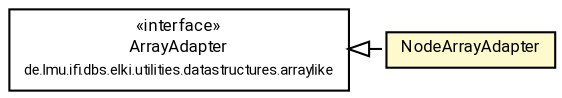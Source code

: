 #!/usr/local/bin/dot
#
# Class diagram 
# Generated by UMLGraph version R5_7_2-60-g0e99a6 (http://www.spinellis.gr/umlgraph/)
#

digraph G {
	graph [fontnames="svg"]
	edge [fontname="Roboto",fontsize=7,labelfontname="Roboto",labelfontsize=7,color="black"];
	node [fontname="Roboto",fontcolor="black",fontsize=8,shape=plaintext,margin=0,width=0,height=0];
	nodesep=0.15;
	ranksep=0.25;
	rankdir=LR;
	// de.lmu.ifi.dbs.elki.utilities.datastructures.arraylike.ArrayAdapter<T, A>
	c7348743 [label=<<table title="de.lmu.ifi.dbs.elki.utilities.datastructures.arraylike.ArrayAdapter" border="0" cellborder="1" cellspacing="0" cellpadding="2" href="../../../../../utilities/datastructures/arraylike/ArrayAdapter.html" target="_parent">
		<tr><td><table border="0" cellspacing="0" cellpadding="1">
		<tr><td align="center" balign="center"> &#171;interface&#187; </td></tr>
		<tr><td align="center" balign="center"> <font face="Roboto">ArrayAdapter</font> </td></tr>
		<tr><td align="center" balign="center"> <font face="Roboto" point-size="7.0">de.lmu.ifi.dbs.elki.utilities.datastructures.arraylike</font> </td></tr>
		</table></td></tr>
		</table>>, URL="../../../../../utilities/datastructures/arraylike/ArrayAdapter.html"];
	// de.lmu.ifi.dbs.elki.index.tree.spatial.rstarvariants.util.NodeArrayAdapter
	c7349227 [label=<<table title="de.lmu.ifi.dbs.elki.index.tree.spatial.rstarvariants.util.NodeArrayAdapter" border="0" cellborder="1" cellspacing="0" cellpadding="2" bgcolor="lemonChiffon" href="NodeArrayAdapter.html" target="_parent">
		<tr><td><table border="0" cellspacing="0" cellpadding="1">
		<tr><td align="center" balign="center"> <font face="Roboto">NodeArrayAdapter</font> </td></tr>
		</table></td></tr>
		</table>>, URL="NodeArrayAdapter.html"];
	// de.lmu.ifi.dbs.elki.index.tree.spatial.rstarvariants.util.NodeArrayAdapter implements de.lmu.ifi.dbs.elki.utilities.datastructures.arraylike.ArrayAdapter<T, A>
	c7348743 -> c7349227 [arrowtail=empty,style=dashed,dir=back,weight=9];
}

